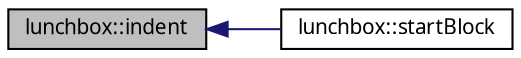 digraph "lunchbox::indent"
{
  edge [fontname="Sans",fontsize="10",labelfontname="Sans",labelfontsize="10"];
  node [fontname="Sans",fontsize="10",shape=record];
  rankdir="LR";
  Node1 [label="lunchbox::indent",height=0.2,width=0.4,color="black", fillcolor="grey75", style="filled" fontcolor="black"];
  Node1 -> Node2 [dir="back",color="midnightblue",fontsize="10",style="solid",fontname="Sans"];
  Node2 [label="lunchbox::startBlock",height=0.2,width=0.4,color="black", fillcolor="white", style="filled",URL="$namespacelunchbox.html#a42683bd6e840eaf1d77531a31e786f73",tooltip="Indent, disable flush and header for block printing. "];
}
